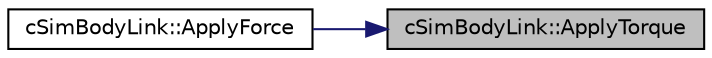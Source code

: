 digraph "cSimBodyLink::ApplyTorque"
{
 // LATEX_PDF_SIZE
  edge [fontname="Helvetica",fontsize="10",labelfontname="Helvetica",labelfontsize="10"];
  node [fontname="Helvetica",fontsize="10",shape=record];
  rankdir="RL";
  Node1 [label="cSimBodyLink::ApplyTorque",height=0.2,width=0.4,color="black", fillcolor="grey75", style="filled", fontcolor="black",tooltip=" "];
  Node1 -> Node2 [dir="back",color="midnightblue",fontsize="10",style="solid",fontname="Helvetica"];
  Node2 [label="cSimBodyLink::ApplyForce",height=0.2,width=0.4,color="black", fillcolor="white", style="filled",URL="$classc_sim_body_link.html#a5171f98f4bb53753ed0b2047241d0708",tooltip=" "];
}

